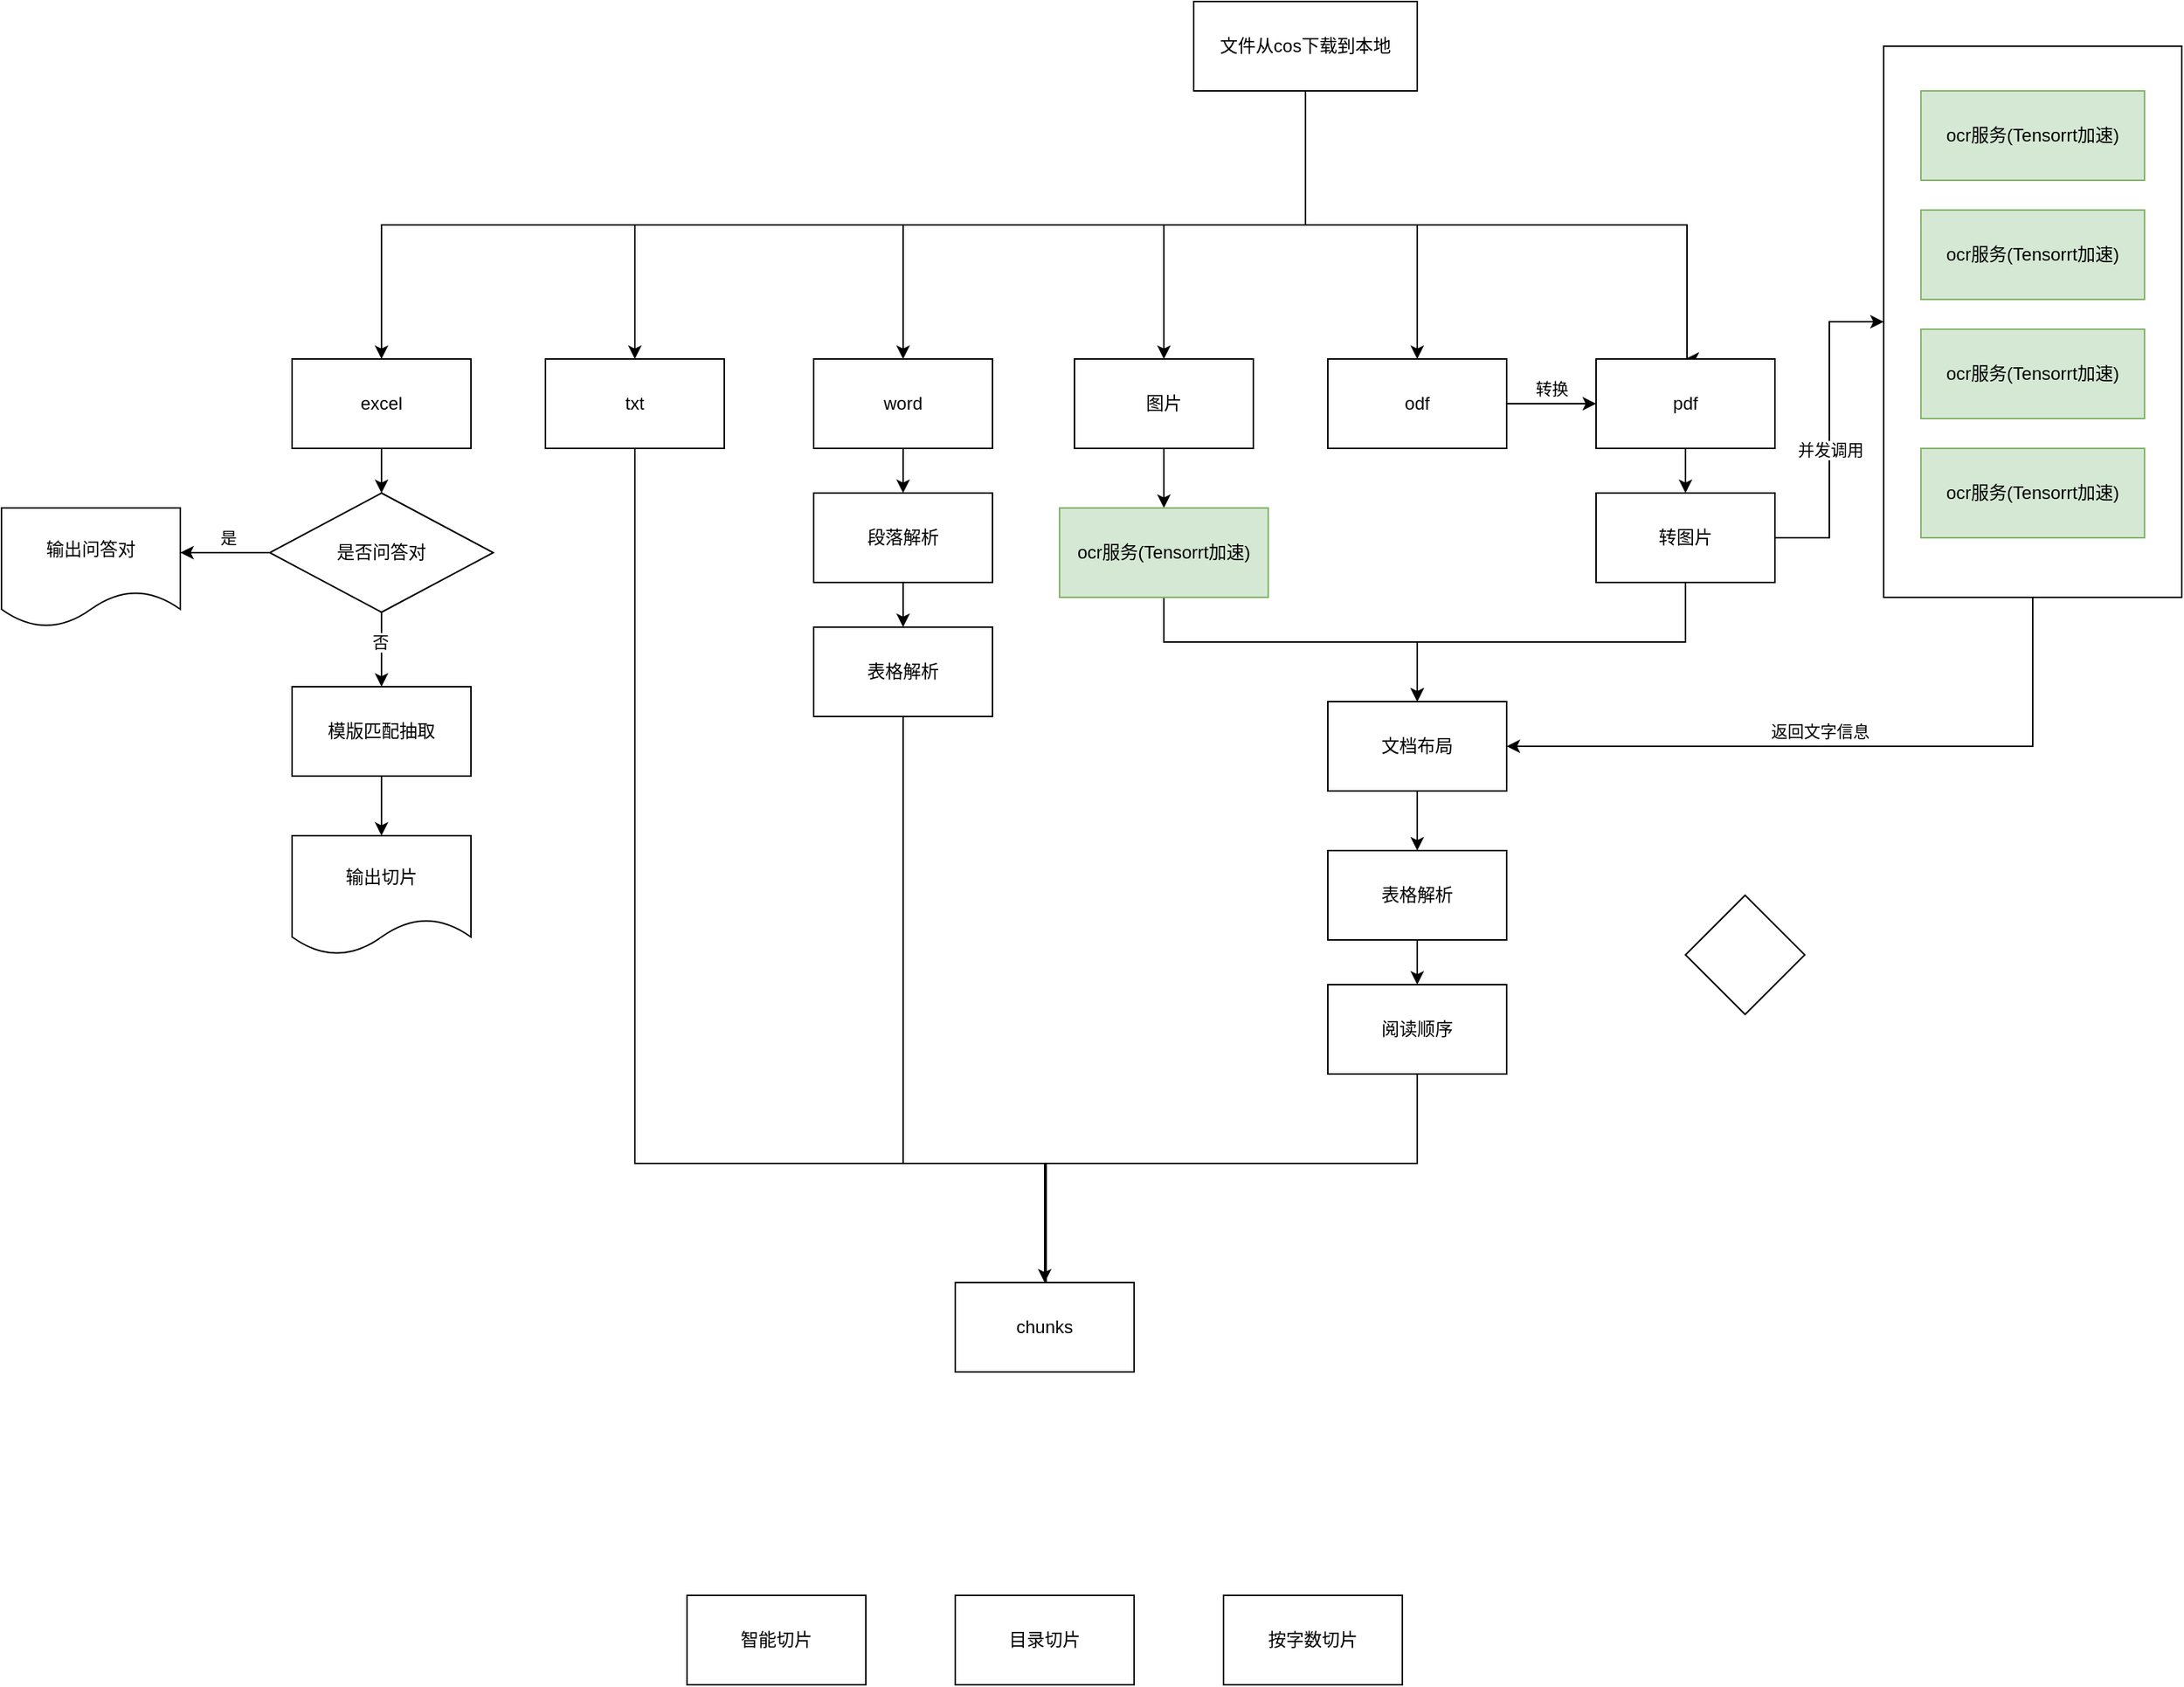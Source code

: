 <mxfile version="24.8.6">
  <diagram name="Page-1" id="OG5igTFn9DnJildyo5yd">
    <mxGraphModel dx="3203" dy="1368" grid="1" gridSize="10" guides="1" tooltips="1" connect="1" arrows="1" fold="1" page="1" pageScale="1" pageWidth="850" pageHeight="1100" math="0" shadow="0">
      <root>
        <mxCell id="0" />
        <mxCell id="1" parent="0" />
        <mxCell id="RtXTbB7Lo0TBa5nR8TKk-10" style="edgeStyle=orthogonalEdgeStyle;rounded=0;orthogonalLoop=1;jettySize=auto;html=1;exitX=0.5;exitY=1;exitDx=0;exitDy=0;entryX=0.5;entryY=0;entryDx=0;entryDy=0;" edge="1" parent="1" source="RtXTbB7Lo0TBa5nR8TKk-5" target="RtXTbB7Lo0TBa5nR8TKk-9">
          <mxGeometry relative="1" as="geometry" />
        </mxCell>
        <mxCell id="RtXTbB7Lo0TBa5nR8TKk-30" style="edgeStyle=orthogonalEdgeStyle;rounded=0;orthogonalLoop=1;jettySize=auto;html=1;exitX=0.5;exitY=1;exitDx=0;exitDy=0;" edge="1" parent="1" source="RtXTbB7Lo0TBa5nR8TKk-5">
          <mxGeometry relative="1" as="geometry">
            <mxPoint x="510" y="340" as="targetPoint" />
            <Array as="points">
              <mxPoint x="255" y="250" />
              <mxPoint x="511" y="250" />
            </Array>
          </mxGeometry>
        </mxCell>
        <mxCell id="RtXTbB7Lo0TBa5nR8TKk-33" style="edgeStyle=orthogonalEdgeStyle;rounded=0;orthogonalLoop=1;jettySize=auto;html=1;exitX=0.5;exitY=1;exitDx=0;exitDy=0;entryX=0.5;entryY=0;entryDx=0;entryDy=0;" edge="1" parent="1" source="RtXTbB7Lo0TBa5nR8TKk-5" target="RtXTbB7Lo0TBa5nR8TKk-27">
          <mxGeometry relative="1" as="geometry" />
        </mxCell>
        <mxCell id="RtXTbB7Lo0TBa5nR8TKk-34" style="edgeStyle=orthogonalEdgeStyle;rounded=0;orthogonalLoop=1;jettySize=auto;html=1;exitX=0.5;exitY=1;exitDx=0;exitDy=0;" edge="1" parent="1" source="RtXTbB7Lo0TBa5nR8TKk-5" target="RtXTbB7Lo0TBa5nR8TKk-25">
          <mxGeometry relative="1" as="geometry" />
        </mxCell>
        <mxCell id="RtXTbB7Lo0TBa5nR8TKk-35" style="edgeStyle=orthogonalEdgeStyle;rounded=0;orthogonalLoop=1;jettySize=auto;html=1;exitX=0.5;exitY=1;exitDx=0;exitDy=0;entryX=0.5;entryY=0;entryDx=0;entryDy=0;" edge="1" parent="1" source="RtXTbB7Lo0TBa5nR8TKk-5" target="RtXTbB7Lo0TBa5nR8TKk-24">
          <mxGeometry relative="1" as="geometry" />
        </mxCell>
        <mxCell id="RtXTbB7Lo0TBa5nR8TKk-36" style="edgeStyle=orthogonalEdgeStyle;rounded=0;orthogonalLoop=1;jettySize=auto;html=1;exitX=0.5;exitY=1;exitDx=0;exitDy=0;entryX=0.5;entryY=0;entryDx=0;entryDy=0;" edge="1" parent="1" source="RtXTbB7Lo0TBa5nR8TKk-5" target="RtXTbB7Lo0TBa5nR8TKk-7">
          <mxGeometry relative="1" as="geometry" />
        </mxCell>
        <mxCell id="RtXTbB7Lo0TBa5nR8TKk-5" value="文件从cos下载到本地" style="rounded=0;whiteSpace=wrap;html=1;" vertex="1" parent="1">
          <mxGeometry x="180" y="100" width="150" height="60" as="geometry" />
        </mxCell>
        <mxCell id="RtXTbB7Lo0TBa5nR8TKk-65" style="edgeStyle=orthogonalEdgeStyle;rounded=0;orthogonalLoop=1;jettySize=auto;html=1;exitX=0.5;exitY=1;exitDx=0;exitDy=0;" edge="1" parent="1" source="RtXTbB7Lo0TBa5nR8TKk-7" target="RtXTbB7Lo0TBa5nR8TKk-62">
          <mxGeometry relative="1" as="geometry" />
        </mxCell>
        <mxCell id="RtXTbB7Lo0TBa5nR8TKk-7" value="excel" style="rounded=0;whiteSpace=wrap;html=1;" vertex="1" parent="1">
          <mxGeometry x="-425" y="340" width="120" height="60" as="geometry" />
        </mxCell>
        <mxCell id="RtXTbB7Lo0TBa5nR8TKk-29" style="edgeStyle=orthogonalEdgeStyle;rounded=0;orthogonalLoop=1;jettySize=auto;html=1;exitX=0.5;exitY=1;exitDx=0;exitDy=0;entryX=0.5;entryY=0;entryDx=0;entryDy=0;" edge="1" parent="1" source="RtXTbB7Lo0TBa5nR8TKk-8" target="RtXTbB7Lo0TBa5nR8TKk-15">
          <mxGeometry relative="1" as="geometry" />
        </mxCell>
        <mxCell id="RtXTbB7Lo0TBa5nR8TKk-8" value="pdf" style="rounded=0;whiteSpace=wrap;html=1;" vertex="1" parent="1">
          <mxGeometry x="450" y="340" width="120" height="60" as="geometry" />
        </mxCell>
        <mxCell id="RtXTbB7Lo0TBa5nR8TKk-72" style="edgeStyle=orthogonalEdgeStyle;rounded=0;orthogonalLoop=1;jettySize=auto;html=1;exitX=1;exitY=0.5;exitDx=0;exitDy=0;entryX=0;entryY=0.5;entryDx=0;entryDy=0;" edge="1" parent="1" source="RtXTbB7Lo0TBa5nR8TKk-9" target="RtXTbB7Lo0TBa5nR8TKk-8">
          <mxGeometry relative="1" as="geometry" />
        </mxCell>
        <mxCell id="RtXTbB7Lo0TBa5nR8TKk-73" value="转换" style="edgeLabel;html=1;align=center;verticalAlign=middle;resizable=0;points=[];" vertex="1" connectable="0" parent="RtXTbB7Lo0TBa5nR8TKk-72">
          <mxGeometry x="-0.133" relative="1" as="geometry">
            <mxPoint x="4" y="-10" as="offset" />
          </mxGeometry>
        </mxCell>
        <mxCell id="RtXTbB7Lo0TBa5nR8TKk-9" value="odf" style="rounded=0;whiteSpace=wrap;html=1;" vertex="1" parent="1">
          <mxGeometry x="270" y="340" width="120" height="60" as="geometry" />
        </mxCell>
        <mxCell id="RtXTbB7Lo0TBa5nR8TKk-22" style="edgeStyle=orthogonalEdgeStyle;rounded=0;orthogonalLoop=1;jettySize=auto;html=1;exitX=1;exitY=0.5;exitDx=0;exitDy=0;entryX=0;entryY=0.5;entryDx=0;entryDy=0;" edge="1" parent="1" source="RtXTbB7Lo0TBa5nR8TKk-15" target="RtXTbB7Lo0TBa5nR8TKk-21">
          <mxGeometry relative="1" as="geometry" />
        </mxCell>
        <mxCell id="RtXTbB7Lo0TBa5nR8TKk-23" value="并发调用" style="edgeLabel;html=1;align=center;verticalAlign=middle;resizable=0;points=[];" vertex="1" connectable="0" parent="RtXTbB7Lo0TBa5nR8TKk-22">
          <mxGeometry x="-0.18" y="-2" relative="1" as="geometry">
            <mxPoint x="-2" y="-6" as="offset" />
          </mxGeometry>
        </mxCell>
        <mxCell id="RtXTbB7Lo0TBa5nR8TKk-42" style="edgeStyle=orthogonalEdgeStyle;rounded=0;orthogonalLoop=1;jettySize=auto;html=1;exitX=0.5;exitY=1;exitDx=0;exitDy=0;entryX=0.5;entryY=0;entryDx=0;entryDy=0;" edge="1" parent="1" source="RtXTbB7Lo0TBa5nR8TKk-15" target="RtXTbB7Lo0TBa5nR8TKk-38">
          <mxGeometry relative="1" as="geometry" />
        </mxCell>
        <mxCell id="RtXTbB7Lo0TBa5nR8TKk-15" value="转图片" style="rounded=0;whiteSpace=wrap;html=1;" vertex="1" parent="1">
          <mxGeometry x="450" y="430" width="120" height="60" as="geometry" />
        </mxCell>
        <mxCell id="RtXTbB7Lo0TBa5nR8TKk-59" style="edgeStyle=orthogonalEdgeStyle;rounded=0;orthogonalLoop=1;jettySize=auto;html=1;exitX=0.5;exitY=1;exitDx=0;exitDy=0;" edge="1" parent="1" source="RtXTbB7Lo0TBa5nR8TKk-24">
          <mxGeometry relative="1" as="geometry">
            <mxPoint x="80" y="1000" as="targetPoint" />
            <Array as="points">
              <mxPoint x="-195" y="880" />
              <mxPoint x="81" y="880" />
            </Array>
          </mxGeometry>
        </mxCell>
        <mxCell id="RtXTbB7Lo0TBa5nR8TKk-24" value="txt" style="rounded=0;whiteSpace=wrap;html=1;" vertex="1" parent="1">
          <mxGeometry x="-255" y="340" width="120" height="60" as="geometry" />
        </mxCell>
        <mxCell id="RtXTbB7Lo0TBa5nR8TKk-56" style="edgeStyle=orthogonalEdgeStyle;rounded=0;orthogonalLoop=1;jettySize=auto;html=1;exitX=0.5;exitY=1;exitDx=0;exitDy=0;entryX=0.5;entryY=0;entryDx=0;entryDy=0;" edge="1" parent="1" source="RtXTbB7Lo0TBa5nR8TKk-25" target="RtXTbB7Lo0TBa5nR8TKk-53">
          <mxGeometry relative="1" as="geometry" />
        </mxCell>
        <mxCell id="RtXTbB7Lo0TBa5nR8TKk-25" value="word" style="rounded=0;whiteSpace=wrap;html=1;" vertex="1" parent="1">
          <mxGeometry x="-75" y="340" width="120" height="60" as="geometry" />
        </mxCell>
        <mxCell id="RtXTbB7Lo0TBa5nR8TKk-50" style="edgeStyle=orthogonalEdgeStyle;rounded=0;orthogonalLoop=1;jettySize=auto;html=1;exitX=0.5;exitY=1;exitDx=0;exitDy=0;entryX=0.5;entryY=0;entryDx=0;entryDy=0;" edge="1" parent="1" source="RtXTbB7Lo0TBa5nR8TKk-27" target="RtXTbB7Lo0TBa5nR8TKk-49">
          <mxGeometry relative="1" as="geometry" />
        </mxCell>
        <mxCell id="RtXTbB7Lo0TBa5nR8TKk-27" value="图片" style="rounded=0;whiteSpace=wrap;html=1;" vertex="1" parent="1">
          <mxGeometry x="100" y="340" width="120" height="60" as="geometry" />
        </mxCell>
        <mxCell id="RtXTbB7Lo0TBa5nR8TKk-43" style="edgeStyle=orthogonalEdgeStyle;rounded=0;orthogonalLoop=1;jettySize=auto;html=1;exitX=0.5;exitY=1;exitDx=0;exitDy=0;" edge="1" parent="1" source="RtXTbB7Lo0TBa5nR8TKk-38">
          <mxGeometry relative="1" as="geometry">
            <mxPoint x="330" y="670" as="targetPoint" />
          </mxGeometry>
        </mxCell>
        <mxCell id="RtXTbB7Lo0TBa5nR8TKk-38" value="文档布局" style="rounded=0;whiteSpace=wrap;html=1;" vertex="1" parent="1">
          <mxGeometry x="270" y="570" width="120" height="60" as="geometry" />
        </mxCell>
        <mxCell id="RtXTbB7Lo0TBa5nR8TKk-39" value="" style="group" vertex="1" connectable="0" parent="1">
          <mxGeometry x="643" y="130" width="200" height="370" as="geometry" />
        </mxCell>
        <mxCell id="RtXTbB7Lo0TBa5nR8TKk-21" value="" style="rounded=0;whiteSpace=wrap;html=1;" vertex="1" parent="RtXTbB7Lo0TBa5nR8TKk-39">
          <mxGeometry width="200" height="370" as="geometry" />
        </mxCell>
        <mxCell id="RtXTbB7Lo0TBa5nR8TKk-1" value="ocr服务(Tensorrt加速)" style="rounded=0;whiteSpace=wrap;html=1;fillColor=#d5e8d4;strokeColor=#82b366;" vertex="1" parent="RtXTbB7Lo0TBa5nR8TKk-39">
          <mxGeometry x="25" y="30" width="150" height="60" as="geometry" />
        </mxCell>
        <mxCell id="RtXTbB7Lo0TBa5nR8TKk-17" value="ocr服务(Tensorrt加速)" style="rounded=0;whiteSpace=wrap;html=1;fillColor=#d5e8d4;strokeColor=#82b366;" vertex="1" parent="RtXTbB7Lo0TBa5nR8TKk-39">
          <mxGeometry x="25" y="110" width="150" height="60" as="geometry" />
        </mxCell>
        <mxCell id="RtXTbB7Lo0TBa5nR8TKk-18" value="ocr服务(Tensorrt加速)" style="rounded=0;whiteSpace=wrap;html=1;fillColor=#d5e8d4;strokeColor=#82b366;" vertex="1" parent="RtXTbB7Lo0TBa5nR8TKk-39">
          <mxGeometry x="25" y="190" width="150" height="60" as="geometry" />
        </mxCell>
        <mxCell id="RtXTbB7Lo0TBa5nR8TKk-19" value="ocr服务(Tensorrt加速)" style="rounded=0;whiteSpace=wrap;html=1;fillColor=#d5e8d4;strokeColor=#82b366;" vertex="1" parent="RtXTbB7Lo0TBa5nR8TKk-39">
          <mxGeometry x="25" y="270" width="150" height="60" as="geometry" />
        </mxCell>
        <mxCell id="RtXTbB7Lo0TBa5nR8TKk-40" style="edgeStyle=orthogonalEdgeStyle;rounded=0;orthogonalLoop=1;jettySize=auto;html=1;exitX=0.5;exitY=1;exitDx=0;exitDy=0;entryX=1;entryY=0.5;entryDx=0;entryDy=0;" edge="1" parent="1" source="RtXTbB7Lo0TBa5nR8TKk-21" target="RtXTbB7Lo0TBa5nR8TKk-38">
          <mxGeometry relative="1" as="geometry" />
        </mxCell>
        <mxCell id="RtXTbB7Lo0TBa5nR8TKk-41" value="返回文字信息" style="edgeLabel;html=1;align=center;verticalAlign=middle;resizable=0;points=[];" vertex="1" connectable="0" parent="RtXTbB7Lo0TBa5nR8TKk-40">
          <mxGeometry x="0.056" y="2" relative="1" as="geometry">
            <mxPoint x="-4" y="-12" as="offset" />
          </mxGeometry>
        </mxCell>
        <mxCell id="RtXTbB7Lo0TBa5nR8TKk-46" style="edgeStyle=orthogonalEdgeStyle;rounded=0;orthogonalLoop=1;jettySize=auto;html=1;exitX=0.5;exitY=1;exitDx=0;exitDy=0;entryX=0.5;entryY=0;entryDx=0;entryDy=0;" edge="1" parent="1" source="RtXTbB7Lo0TBa5nR8TKk-44" target="RtXTbB7Lo0TBa5nR8TKk-45">
          <mxGeometry relative="1" as="geometry" />
        </mxCell>
        <mxCell id="RtXTbB7Lo0TBa5nR8TKk-44" value="表格解析" style="rounded=0;whiteSpace=wrap;html=1;" vertex="1" parent="1">
          <mxGeometry x="270" y="670" width="120" height="60" as="geometry" />
        </mxCell>
        <mxCell id="RtXTbB7Lo0TBa5nR8TKk-55" style="edgeStyle=orthogonalEdgeStyle;rounded=0;orthogonalLoop=1;jettySize=auto;html=1;exitX=0.5;exitY=1;exitDx=0;exitDy=0;" edge="1" parent="1" source="RtXTbB7Lo0TBa5nR8TKk-45" target="RtXTbB7Lo0TBa5nR8TKk-60">
          <mxGeometry relative="1" as="geometry">
            <mxPoint x="330" y="870" as="targetPoint" />
            <Array as="points">
              <mxPoint x="330" y="880" />
              <mxPoint x="80" y="880" />
            </Array>
          </mxGeometry>
        </mxCell>
        <mxCell id="RtXTbB7Lo0TBa5nR8TKk-45" value="阅读顺序" style="rounded=0;whiteSpace=wrap;html=1;" vertex="1" parent="1">
          <mxGeometry x="270" y="760" width="120" height="60" as="geometry" />
        </mxCell>
        <mxCell id="RtXTbB7Lo0TBa5nR8TKk-52" style="edgeStyle=orthogonalEdgeStyle;rounded=0;orthogonalLoop=1;jettySize=auto;html=1;exitX=0.5;exitY=1;exitDx=0;exitDy=0;entryX=0.5;entryY=0;entryDx=0;entryDy=0;" edge="1" parent="1" source="RtXTbB7Lo0TBa5nR8TKk-49" target="RtXTbB7Lo0TBa5nR8TKk-38">
          <mxGeometry relative="1" as="geometry">
            <Array as="points">
              <mxPoint x="160" y="530" />
              <mxPoint x="330" y="530" />
            </Array>
          </mxGeometry>
        </mxCell>
        <mxCell id="RtXTbB7Lo0TBa5nR8TKk-49" value="ocr服务(Tensorrt加速)" style="rounded=0;whiteSpace=wrap;html=1;fillColor=#d5e8d4;strokeColor=#82b366;" vertex="1" parent="1">
          <mxGeometry x="90" y="440" width="140" height="60" as="geometry" />
        </mxCell>
        <mxCell id="RtXTbB7Lo0TBa5nR8TKk-57" style="edgeStyle=orthogonalEdgeStyle;rounded=0;orthogonalLoop=1;jettySize=auto;html=1;exitX=0.5;exitY=1;exitDx=0;exitDy=0;entryX=0.5;entryY=0;entryDx=0;entryDy=0;" edge="1" parent="1" source="RtXTbB7Lo0TBa5nR8TKk-53" target="RtXTbB7Lo0TBa5nR8TKk-54">
          <mxGeometry relative="1" as="geometry" />
        </mxCell>
        <mxCell id="RtXTbB7Lo0TBa5nR8TKk-53" value="段落解析" style="rounded=0;whiteSpace=wrap;html=1;" vertex="1" parent="1">
          <mxGeometry x="-75" y="430" width="120" height="60" as="geometry" />
        </mxCell>
        <mxCell id="RtXTbB7Lo0TBa5nR8TKk-58" style="edgeStyle=orthogonalEdgeStyle;rounded=0;orthogonalLoop=1;jettySize=auto;html=1;exitX=0.5;exitY=1;exitDx=0;exitDy=0;" edge="1" parent="1" source="RtXTbB7Lo0TBa5nR8TKk-54">
          <mxGeometry relative="1" as="geometry">
            <mxPoint x="80" y="1000" as="targetPoint" />
            <Array as="points">
              <mxPoint x="-15" y="880" />
              <mxPoint x="81" y="880" />
            </Array>
          </mxGeometry>
        </mxCell>
        <mxCell id="RtXTbB7Lo0TBa5nR8TKk-54" value="表格解析" style="rounded=0;whiteSpace=wrap;html=1;" vertex="1" parent="1">
          <mxGeometry x="-75" y="520" width="120" height="60" as="geometry" />
        </mxCell>
        <mxCell id="RtXTbB7Lo0TBa5nR8TKk-60" value="chunks" style="rounded=0;whiteSpace=wrap;html=1;" vertex="1" parent="1">
          <mxGeometry x="20" y="960" width="120" height="60" as="geometry" />
        </mxCell>
        <mxCell id="RtXTbB7Lo0TBa5nR8TKk-63" style="edgeStyle=orthogonalEdgeStyle;rounded=0;orthogonalLoop=1;jettySize=auto;html=1;exitX=0;exitY=0.5;exitDx=0;exitDy=0;" edge="1" parent="1" source="RtXTbB7Lo0TBa5nR8TKk-62">
          <mxGeometry relative="1" as="geometry">
            <mxPoint x="-500" y="470" as="targetPoint" />
          </mxGeometry>
        </mxCell>
        <mxCell id="RtXTbB7Lo0TBa5nR8TKk-64" value="是" style="edgeLabel;html=1;align=center;verticalAlign=middle;resizable=0;points=[];" vertex="1" connectable="0" parent="RtXTbB7Lo0TBa5nR8TKk-63">
          <mxGeometry x="-0.074" y="-6" relative="1" as="geometry">
            <mxPoint y="-4" as="offset" />
          </mxGeometry>
        </mxCell>
        <mxCell id="RtXTbB7Lo0TBa5nR8TKk-66" style="edgeStyle=orthogonalEdgeStyle;rounded=0;orthogonalLoop=1;jettySize=auto;html=1;exitX=0.5;exitY=1;exitDx=0;exitDy=0;" edge="1" parent="1" source="RtXTbB7Lo0TBa5nR8TKk-62">
          <mxGeometry relative="1" as="geometry">
            <mxPoint x="-365" y="560" as="targetPoint" />
          </mxGeometry>
        </mxCell>
        <mxCell id="RtXTbB7Lo0TBa5nR8TKk-67" value="否" style="edgeLabel;html=1;align=center;verticalAlign=middle;resizable=0;points=[];" vertex="1" connectable="0" parent="RtXTbB7Lo0TBa5nR8TKk-66">
          <mxGeometry x="-0.208" y="-1" relative="1" as="geometry">
            <mxPoint as="offset" />
          </mxGeometry>
        </mxCell>
        <mxCell id="RtXTbB7Lo0TBa5nR8TKk-62" value="是否问答对" style="rhombus;whiteSpace=wrap;html=1;" vertex="1" parent="1">
          <mxGeometry x="-440" y="430" width="150" height="80" as="geometry" />
        </mxCell>
        <mxCell id="RtXTbB7Lo0TBa5nR8TKk-71" style="edgeStyle=orthogonalEdgeStyle;rounded=0;orthogonalLoop=1;jettySize=auto;html=1;exitX=0.5;exitY=1;exitDx=0;exitDy=0;entryX=0.5;entryY=0;entryDx=0;entryDy=0;" edge="1" parent="1" source="RtXTbB7Lo0TBa5nR8TKk-68" target="RtXTbB7Lo0TBa5nR8TKk-70">
          <mxGeometry relative="1" as="geometry" />
        </mxCell>
        <mxCell id="RtXTbB7Lo0TBa5nR8TKk-68" value="模版匹配抽取" style="rounded=0;whiteSpace=wrap;html=1;" vertex="1" parent="1">
          <mxGeometry x="-425" y="560" width="120" height="60" as="geometry" />
        </mxCell>
        <mxCell id="RtXTbB7Lo0TBa5nR8TKk-70" value="输出切片" style="shape=document;whiteSpace=wrap;html=1;boundedLbl=1;" vertex="1" parent="1">
          <mxGeometry x="-425" y="660" width="120" height="80" as="geometry" />
        </mxCell>
        <mxCell id="RtXTbB7Lo0TBa5nR8TKk-74" value="输出问答对" style="shape=document;whiteSpace=wrap;html=1;boundedLbl=1;" vertex="1" parent="1">
          <mxGeometry x="-620" y="440" width="120" height="80" as="geometry" />
        </mxCell>
        <mxCell id="RtXTbB7Lo0TBa5nR8TKk-75" value="目录切片" style="rounded=0;whiteSpace=wrap;html=1;" vertex="1" parent="1">
          <mxGeometry x="20" y="1170" width="120" height="60" as="geometry" />
        </mxCell>
        <mxCell id="RtXTbB7Lo0TBa5nR8TKk-76" value="智能切片" style="rounded=0;whiteSpace=wrap;html=1;" vertex="1" parent="1">
          <mxGeometry x="-160" y="1170" width="120" height="60" as="geometry" />
        </mxCell>
        <mxCell id="RtXTbB7Lo0TBa5nR8TKk-77" value="按字数切片" style="rounded=0;whiteSpace=wrap;html=1;" vertex="1" parent="1">
          <mxGeometry x="200" y="1170" width="120" height="60" as="geometry" />
        </mxCell>
        <mxCell id="RtXTbB7Lo0TBa5nR8TKk-78" value="" style="rhombus;whiteSpace=wrap;html=1;" vertex="1" parent="1">
          <mxGeometry x="510" y="700" width="80" height="80" as="geometry" />
        </mxCell>
      </root>
    </mxGraphModel>
  </diagram>
</mxfile>
